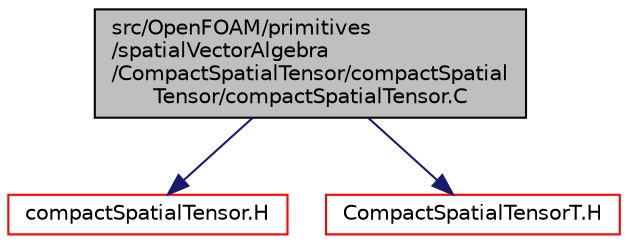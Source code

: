 digraph "src/OpenFOAM/primitives/spatialVectorAlgebra/CompactSpatialTensor/compactSpatialTensor/compactSpatialTensor.C"
{
  bgcolor="transparent";
  edge [fontname="Helvetica",fontsize="10",labelfontname="Helvetica",labelfontsize="10"];
  node [fontname="Helvetica",fontsize="10",shape=record];
  Node1 [label="src/OpenFOAM/primitives\l/spatialVectorAlgebra\l/CompactSpatialTensor/compactSpatial\lTensor/compactSpatialTensor.C",height=0.2,width=0.4,color="black", fillcolor="grey75", style="filled", fontcolor="black"];
  Node1 -> Node2 [color="midnightblue",fontsize="10",style="solid",fontname="Helvetica"];
  Node2 [label="compactSpatialTensor.H",height=0.2,width=0.4,color="red",URL="$a09082.html"];
  Node1 -> Node3 [color="midnightblue",fontsize="10",style="solid",fontname="Helvetica"];
  Node3 [label="CompactSpatialTensorT.H",height=0.2,width=0.4,color="red",URL="$a09084.html"];
}
